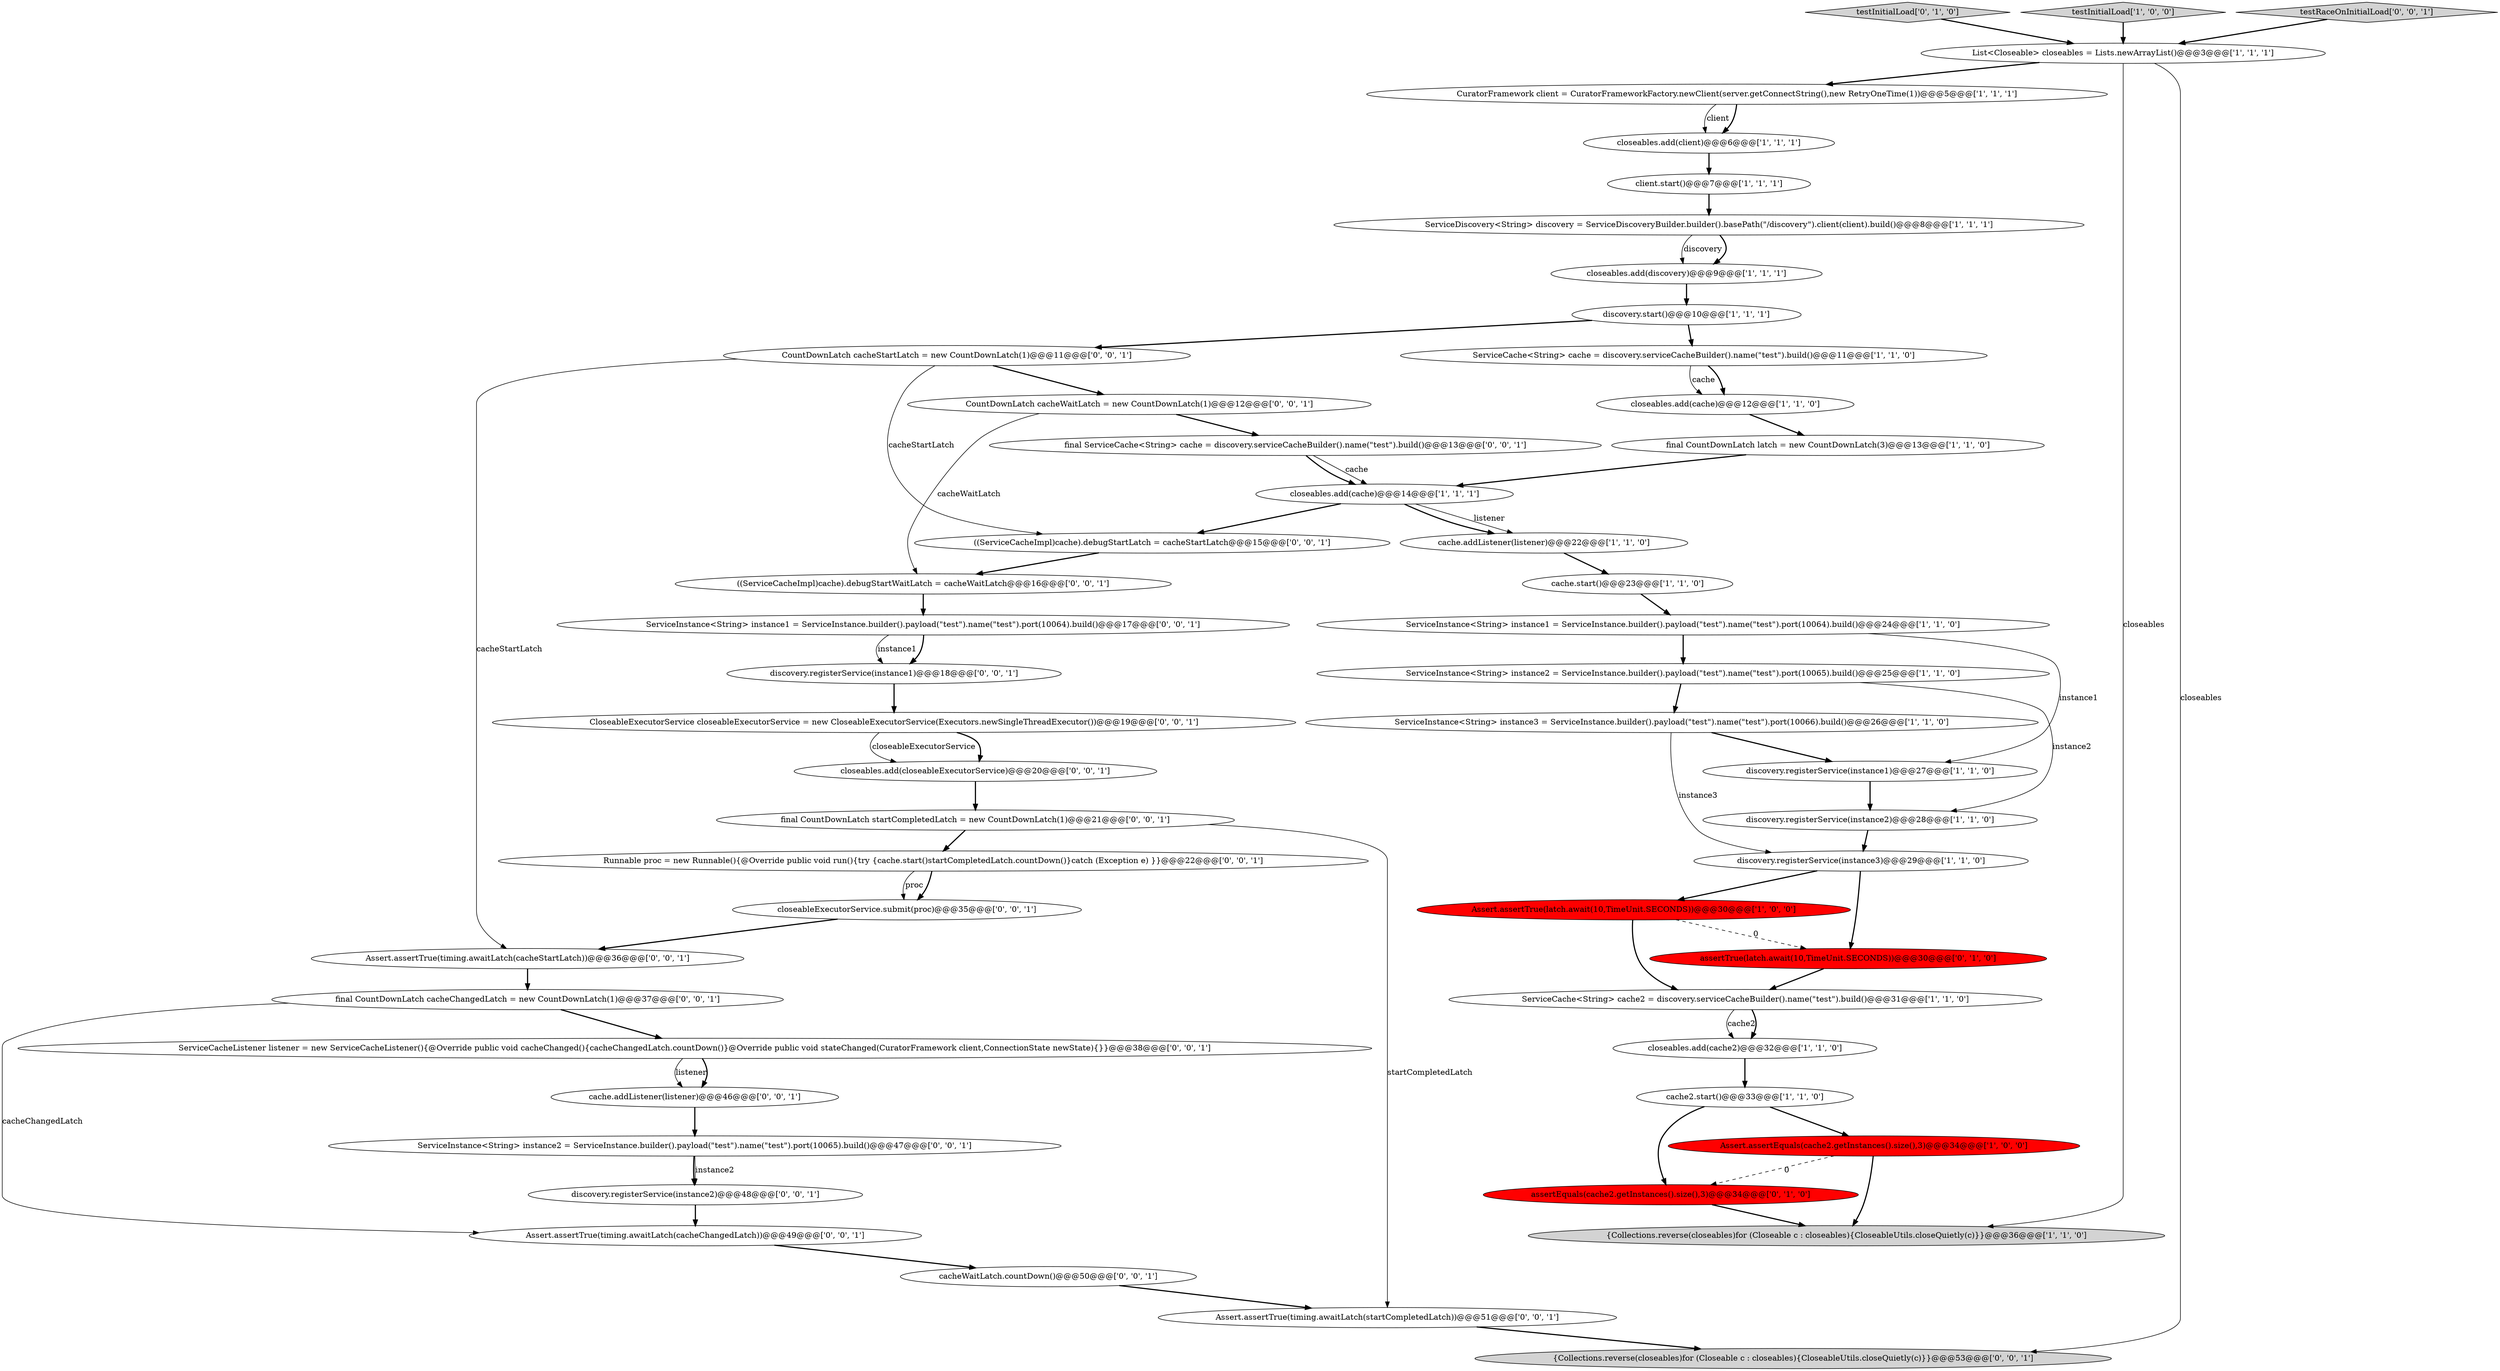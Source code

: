 digraph {
29 [style = filled, label = "CountDownLatch cacheWaitLatch = new CountDownLatch(1)@@@12@@@['0', '0', '1']", fillcolor = white, shape = ellipse image = "AAA0AAABBB3BBB"];
5 [style = filled, label = "cache.start()@@@23@@@['1', '1', '0']", fillcolor = white, shape = ellipse image = "AAA0AAABBB1BBB"];
41 [style = filled, label = "((ServiceCacheImpl)cache).debugStartWaitLatch = cacheWaitLatch@@@16@@@['0', '0', '1']", fillcolor = white, shape = ellipse image = "AAA0AAABBB3BBB"];
26 [style = filled, label = "assertEquals(cache2.getInstances().size(),3)@@@34@@@['0', '1', '0']", fillcolor = red, shape = ellipse image = "AAA1AAABBB2BBB"];
28 [style = filled, label = "testInitialLoad['0', '1', '0']", fillcolor = lightgray, shape = diamond image = "AAA0AAABBB2BBB"];
10 [style = filled, label = "testInitialLoad['1', '0', '0']", fillcolor = lightgray, shape = diamond image = "AAA0AAABBB1BBB"];
19 [style = filled, label = "Assert.assertEquals(cache2.getInstances().size(),3)@@@34@@@['1', '0', '0']", fillcolor = red, shape = ellipse image = "AAA1AAABBB1BBB"];
18 [style = filled, label = "client.start()@@@7@@@['1', '1', '1']", fillcolor = white, shape = ellipse image = "AAA0AAABBB1BBB"];
21 [style = filled, label = "ServiceInstance<String> instance2 = ServiceInstance.builder().payload(\"test\").name(\"test\").port(10065).build()@@@25@@@['1', '1', '0']", fillcolor = white, shape = ellipse image = "AAA0AAABBB1BBB"];
22 [style = filled, label = "cache2.start()@@@33@@@['1', '1', '0']", fillcolor = white, shape = ellipse image = "AAA0AAABBB1BBB"];
23 [style = filled, label = "discovery.registerService(instance2)@@@28@@@['1', '1', '0']", fillcolor = white, shape = ellipse image = "AAA0AAABBB1BBB"];
38 [style = filled, label = "final CountDownLatch startCompletedLatch = new CountDownLatch(1)@@@21@@@['0', '0', '1']", fillcolor = white, shape = ellipse image = "AAA0AAABBB3BBB"];
34 [style = filled, label = "discovery.registerService(instance2)@@@48@@@['0', '0', '1']", fillcolor = white, shape = ellipse image = "AAA0AAABBB3BBB"];
45 [style = filled, label = "Assert.assertTrue(timing.awaitLatch(startCompletedLatch))@@@51@@@['0', '0', '1']", fillcolor = white, shape = ellipse image = "AAA0AAABBB3BBB"];
7 [style = filled, label = "cache.addListener(listener)@@@22@@@['1', '1', '0']", fillcolor = white, shape = ellipse image = "AAA0AAABBB1BBB"];
8 [style = filled, label = "ServiceDiscovery<String> discovery = ServiceDiscoveryBuilder.builder().basePath(\"/discovery\").client(client).build()@@@8@@@['1', '1', '1']", fillcolor = white, shape = ellipse image = "AAA0AAABBB1BBB"];
30 [style = filled, label = "Assert.assertTrue(timing.awaitLatch(cacheStartLatch))@@@36@@@['0', '0', '1']", fillcolor = white, shape = ellipse image = "AAA0AAABBB3BBB"];
20 [style = filled, label = "closeables.add(discovery)@@@9@@@['1', '1', '1']", fillcolor = white, shape = ellipse image = "AAA0AAABBB1BBB"];
42 [style = filled, label = "ServiceInstance<String> instance2 = ServiceInstance.builder().payload(\"test\").name(\"test\").port(10065).build()@@@47@@@['0', '0', '1']", fillcolor = white, shape = ellipse image = "AAA0AAABBB3BBB"];
27 [style = filled, label = "assertTrue(latch.await(10,TimeUnit.SECONDS))@@@30@@@['0', '1', '0']", fillcolor = red, shape = ellipse image = "AAA1AAABBB2BBB"];
48 [style = filled, label = "ServiceInstance<String> instance1 = ServiceInstance.builder().payload(\"test\").name(\"test\").port(10064).build()@@@17@@@['0', '0', '1']", fillcolor = white, shape = ellipse image = "AAA0AAABBB3BBB"];
37 [style = filled, label = "testRaceOnInitialLoad['0', '0', '1']", fillcolor = lightgray, shape = diamond image = "AAA0AAABBB3BBB"];
47 [style = filled, label = "{Collections.reverse(closeables)for (Closeable c : closeables){CloseableUtils.closeQuietly(c)}}@@@53@@@['0', '0', '1']", fillcolor = lightgray, shape = ellipse image = "AAA0AAABBB3BBB"];
49 [style = filled, label = "((ServiceCacheImpl)cache).debugStartLatch = cacheStartLatch@@@15@@@['0', '0', '1']", fillcolor = white, shape = ellipse image = "AAA0AAABBB3BBB"];
9 [style = filled, label = "ServiceInstance<String> instance3 = ServiceInstance.builder().payload(\"test\").name(\"test\").port(10066).build()@@@26@@@['1', '1', '0']", fillcolor = white, shape = ellipse image = "AAA0AAABBB1BBB"];
50 [style = filled, label = "final ServiceCache<String> cache = discovery.serviceCacheBuilder().name(\"test\").build()@@@13@@@['0', '0', '1']", fillcolor = white, shape = ellipse image = "AAA0AAABBB3BBB"];
2 [style = filled, label = "ServiceCache<String> cache2 = discovery.serviceCacheBuilder().name(\"test\").build()@@@31@@@['1', '1', '0']", fillcolor = white, shape = ellipse image = "AAA0AAABBB1BBB"];
0 [style = filled, label = "closeables.add(cache2)@@@32@@@['1', '1', '0']", fillcolor = white, shape = ellipse image = "AAA0AAABBB1BBB"];
40 [style = filled, label = "CountDownLatch cacheStartLatch = new CountDownLatch(1)@@@11@@@['0', '0', '1']", fillcolor = white, shape = ellipse image = "AAA0AAABBB3BBB"];
44 [style = filled, label = "closeableExecutorService.submit(proc)@@@35@@@['0', '0', '1']", fillcolor = white, shape = ellipse image = "AAA0AAABBB3BBB"];
46 [style = filled, label = "Runnable proc = new Runnable(){@Override public void run(){try {cache.start()startCompletedLatch.countDown()}catch (Exception e) }}@@@22@@@['0', '0', '1']", fillcolor = white, shape = ellipse image = "AAA0AAABBB3BBB"];
11 [style = filled, label = "Assert.assertTrue(latch.await(10,TimeUnit.SECONDS))@@@30@@@['1', '0', '0']", fillcolor = red, shape = ellipse image = "AAA1AAABBB1BBB"];
35 [style = filled, label = "final CountDownLatch cacheChangedLatch = new CountDownLatch(1)@@@37@@@['0', '0', '1']", fillcolor = white, shape = ellipse image = "AAA0AAABBB3BBB"];
13 [style = filled, label = "ServiceInstance<String> instance1 = ServiceInstance.builder().payload(\"test\").name(\"test\").port(10064).build()@@@24@@@['1', '1', '0']", fillcolor = white, shape = ellipse image = "AAA0AAABBB1BBB"];
17 [style = filled, label = "{Collections.reverse(closeables)for (Closeable c : closeables){CloseableUtils.closeQuietly(c)}}@@@36@@@['1', '1', '0']", fillcolor = lightgray, shape = ellipse image = "AAA0AAABBB1BBB"];
32 [style = filled, label = "ServiceCacheListener listener = new ServiceCacheListener(){@Override public void cacheChanged(){cacheChangedLatch.countDown()}@Override public void stateChanged(CuratorFramework client,ConnectionState newState){}}@@@38@@@['0', '0', '1']", fillcolor = white, shape = ellipse image = "AAA0AAABBB3BBB"];
6 [style = filled, label = "discovery.registerService(instance1)@@@27@@@['1', '1', '0']", fillcolor = white, shape = ellipse image = "AAA0AAABBB1BBB"];
43 [style = filled, label = "Assert.assertTrue(timing.awaitLatch(cacheChangedLatch))@@@49@@@['0', '0', '1']", fillcolor = white, shape = ellipse image = "AAA0AAABBB3BBB"];
33 [style = filled, label = "CloseableExecutorService closeableExecutorService = new CloseableExecutorService(Executors.newSingleThreadExecutor())@@@19@@@['0', '0', '1']", fillcolor = white, shape = ellipse image = "AAA0AAABBB3BBB"];
12 [style = filled, label = "final CountDownLatch latch = new CountDownLatch(3)@@@13@@@['1', '1', '0']", fillcolor = white, shape = ellipse image = "AAA0AAABBB1BBB"];
15 [style = filled, label = "List<Closeable> closeables = Lists.newArrayList()@@@3@@@['1', '1', '1']", fillcolor = white, shape = ellipse image = "AAA0AAABBB1BBB"];
16 [style = filled, label = "discovery.start()@@@10@@@['1', '1', '1']", fillcolor = white, shape = ellipse image = "AAA0AAABBB1BBB"];
1 [style = filled, label = "discovery.registerService(instance3)@@@29@@@['1', '1', '0']", fillcolor = white, shape = ellipse image = "AAA0AAABBB1BBB"];
51 [style = filled, label = "cache.addListener(listener)@@@46@@@['0', '0', '1']", fillcolor = white, shape = ellipse image = "AAA0AAABBB3BBB"];
3 [style = filled, label = "closeables.add(client)@@@6@@@['1', '1', '1']", fillcolor = white, shape = ellipse image = "AAA0AAABBB1BBB"];
14 [style = filled, label = "CuratorFramework client = CuratorFrameworkFactory.newClient(server.getConnectString(),new RetryOneTime(1))@@@5@@@['1', '1', '1']", fillcolor = white, shape = ellipse image = "AAA0AAABBB1BBB"];
31 [style = filled, label = "closeables.add(closeableExecutorService)@@@20@@@['0', '0', '1']", fillcolor = white, shape = ellipse image = "AAA0AAABBB3BBB"];
39 [style = filled, label = "discovery.registerService(instance1)@@@18@@@['0', '0', '1']", fillcolor = white, shape = ellipse image = "AAA0AAABBB3BBB"];
25 [style = filled, label = "ServiceCache<String> cache = discovery.serviceCacheBuilder().name(\"test\").build()@@@11@@@['1', '1', '0']", fillcolor = white, shape = ellipse image = "AAA0AAABBB1BBB"];
4 [style = filled, label = "closeables.add(cache)@@@12@@@['1', '1', '0']", fillcolor = white, shape = ellipse image = "AAA0AAABBB1BBB"];
36 [style = filled, label = "cacheWaitLatch.countDown()@@@50@@@['0', '0', '1']", fillcolor = white, shape = ellipse image = "AAA0AAABBB3BBB"];
24 [style = filled, label = "closeables.add(cache)@@@14@@@['1', '1', '1']", fillcolor = white, shape = ellipse image = "AAA0AAABBB1BBB"];
46->44 [style = bold, label=""];
44->30 [style = bold, label=""];
14->3 [style = bold, label=""];
22->26 [style = bold, label=""];
38->45 [style = solid, label="startCompletedLatch"];
42->34 [style = bold, label=""];
16->40 [style = bold, label=""];
28->15 [style = bold, label=""];
10->15 [style = bold, label=""];
40->30 [style = solid, label="cacheStartLatch"];
15->14 [style = bold, label=""];
26->17 [style = bold, label=""];
22->19 [style = bold, label=""];
6->23 [style = bold, label=""];
2->0 [style = solid, label="cache2"];
1->27 [style = bold, label=""];
43->36 [style = bold, label=""];
24->7 [style = solid, label="listener"];
25->4 [style = bold, label=""];
35->32 [style = bold, label=""];
15->17 [style = solid, label="closeables"];
16->25 [style = bold, label=""];
31->38 [style = bold, label=""];
37->15 [style = bold, label=""];
19->17 [style = bold, label=""];
13->6 [style = solid, label="instance1"];
12->24 [style = bold, label=""];
15->47 [style = solid, label="closeables"];
11->2 [style = bold, label=""];
48->39 [style = bold, label=""];
46->44 [style = solid, label="proc"];
39->33 [style = bold, label=""];
1->11 [style = bold, label=""];
9->6 [style = bold, label=""];
3->18 [style = bold, label=""];
35->43 [style = solid, label="cacheChangedLatch"];
41->48 [style = bold, label=""];
7->5 [style = bold, label=""];
2->0 [style = bold, label=""];
21->9 [style = bold, label=""];
24->49 [style = bold, label=""];
8->20 [style = bold, label=""];
20->16 [style = bold, label=""];
30->35 [style = bold, label=""];
21->23 [style = solid, label="instance2"];
9->1 [style = solid, label="instance3"];
19->26 [style = dashed, label="0"];
29->50 [style = bold, label=""];
40->49 [style = solid, label="cacheStartLatch"];
5->13 [style = bold, label=""];
0->22 [style = bold, label=""];
45->47 [style = bold, label=""];
23->1 [style = bold, label=""];
4->12 [style = bold, label=""];
49->41 [style = bold, label=""];
33->31 [style = bold, label=""];
38->46 [style = bold, label=""];
33->31 [style = solid, label="closeableExecutorService"];
32->51 [style = solid, label="listener"];
18->8 [style = bold, label=""];
11->27 [style = dashed, label="0"];
51->42 [style = bold, label=""];
36->45 [style = bold, label=""];
25->4 [style = solid, label="cache"];
24->7 [style = bold, label=""];
13->21 [style = bold, label=""];
34->43 [style = bold, label=""];
8->20 [style = solid, label="discovery"];
14->3 [style = solid, label="client"];
32->51 [style = bold, label=""];
27->2 [style = bold, label=""];
50->24 [style = solid, label="cache"];
48->39 [style = solid, label="instance1"];
42->34 [style = solid, label="instance2"];
50->24 [style = bold, label=""];
40->29 [style = bold, label=""];
29->41 [style = solid, label="cacheWaitLatch"];
}
